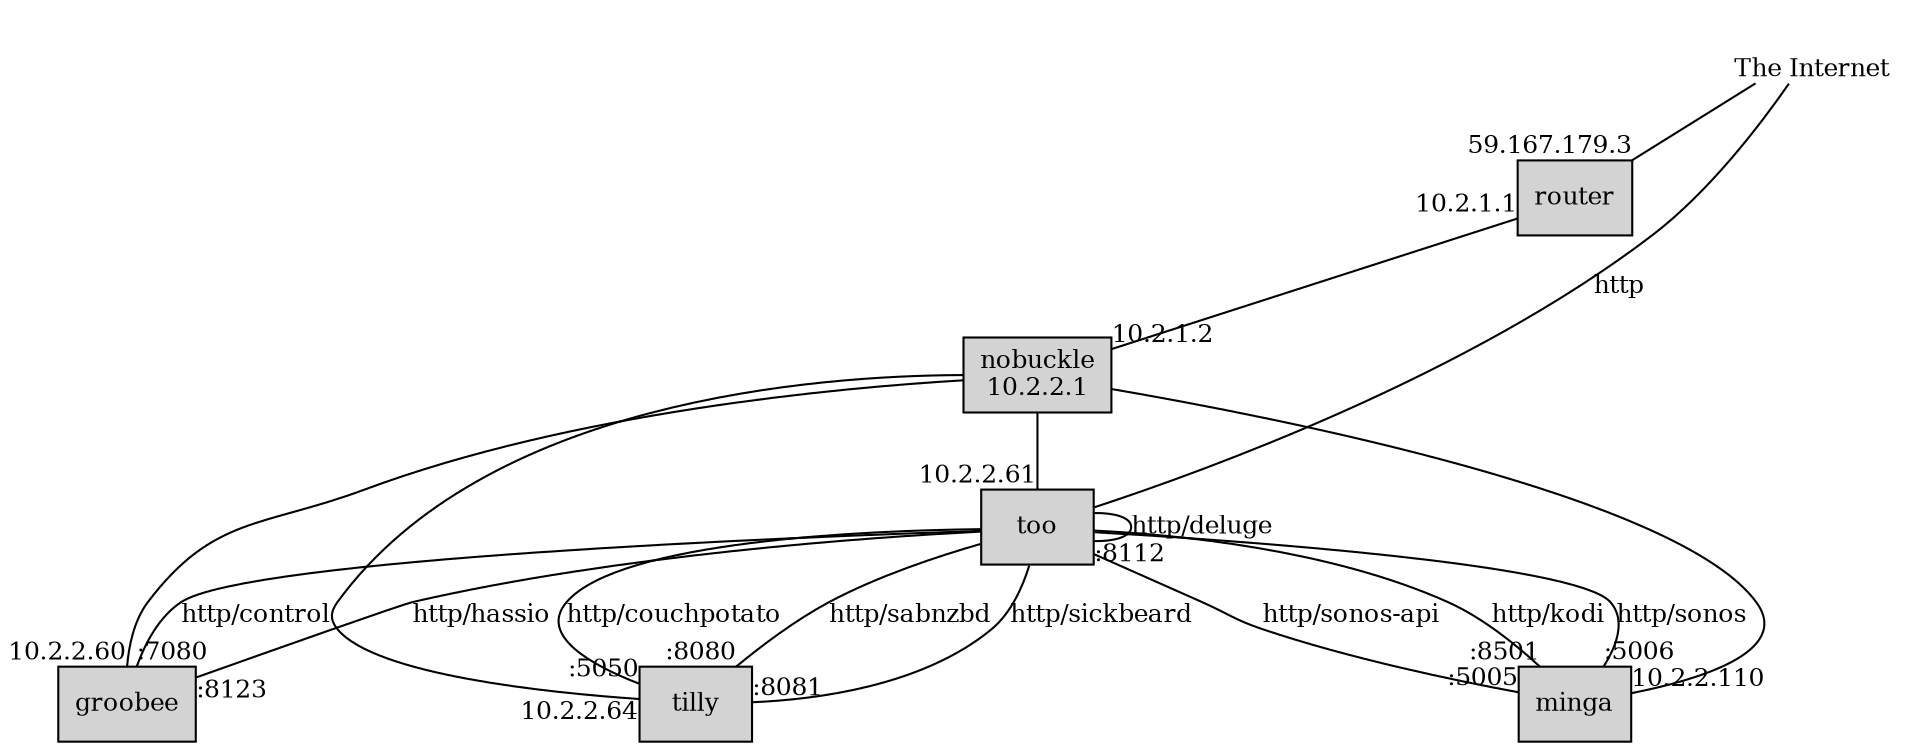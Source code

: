 graph switches {
  node [
    shape=box, 
    fontsize=12,
    style=filled,
  ];
  edge [
    fontsize=12
  ];
  
  cloud [ label="The Internet" shape=none, image="images/cloud.png" labelloc=b color="#ffffff"]

  node [
    machinetype="network"
  ];
  router [label="router"];
  nobuckle [label="nobuckle\n10.2.2.1"];

  node [
    machinetype="server"
  ];
  groobee [];
  too [];
  tilly [];
  minga [];

  cloud -- router [linetype="dsl", headlabel="59.167.179.3"];

  edge [linetype="wired"];
  router -- nobuckle [taillabel="10.2.1.1", headlabel="10.2.1.2"];
  nobuckle -- groobee [headlabel="10.2.2.60"];
  nobuckle -- too [headlabel="10.2.2.61"];
  nobuckle -- tilly [headlabel="10.2.2.64"];
  nobuckle -- minga [headlabel="10.2.2.110"];
  
  edge [linetype="service"];
  cloud -- too [label="http"];
  too -- tilly [label="http/couchpotato", headlabel=":5050"];
  too -- tilly [label="http/sabnzbd", headlabel=":8080"];
  too -- tilly [label="http/sickbeard", headlabel=":8081"];
  too -- too [label="http/deluge", headlabel=":8112"];
  too -- groobee [label="http/control", headlabel=":7080"];
  too -- groobee [label="http/hassio", headlabel=":8123"];
  too -- minga [label="http/kodi", headlabel=":8501"];
  too -- minga [label="http/sonos", headlabel=":5006"];
  too -- minga [label="http/sonos-api", headlabel=":5005"];
}

